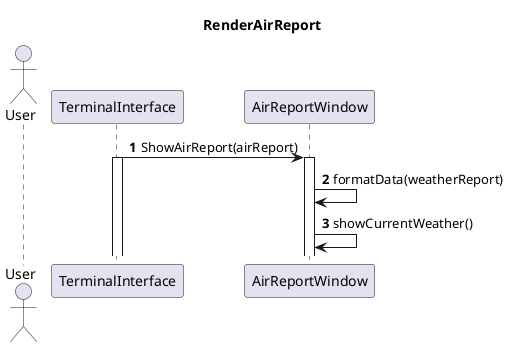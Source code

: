 @startuml
title RenderAirReport
autonumber
actor User
participant TerminalInterface
participant AirReportWindow

TerminalInterface -> AirReportWindow: ShowAirReport(airReport)
activate TerminalInterface
activate AirReportWindow
AirReportWindow -> AirReportWindow: formatData(weatherReport)
AirReportWindow -> AirReportWindow: showCurrentWeather()
